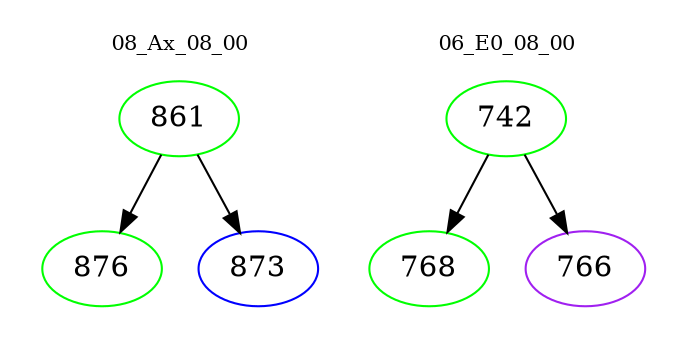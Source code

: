 digraph{
subgraph cluster_0 {
color = white
label = "08_Ax_08_00";
fontsize=10;
T0_861 [label="861", color="green"]
T0_861 -> T0_876 [color="black"]
T0_876 [label="876", color="green"]
T0_861 -> T0_873 [color="black"]
T0_873 [label="873", color="blue"]
}
subgraph cluster_1 {
color = white
label = "06_E0_08_00";
fontsize=10;
T1_742 [label="742", color="green"]
T1_742 -> T1_768 [color="black"]
T1_768 [label="768", color="green"]
T1_742 -> T1_766 [color="black"]
T1_766 [label="766", color="purple"]
}
}
